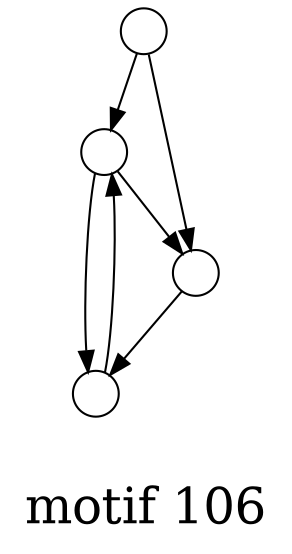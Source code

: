/*****
motif 106
*****/

digraph G {
  graph [splines=false overlap=false]
  node  [shape=ellipse, width=0.3, height=0.3, label=""]
  0 ;
  1 ;
  2 ;
  3 ;
  0 -> 1;
  0 -> 2;
  1 -> 0;
  2 -> 1;
  3 -> 0;
  3 -> 2;
  label = "\nmotif 106\n";  fontsize=24;
}

